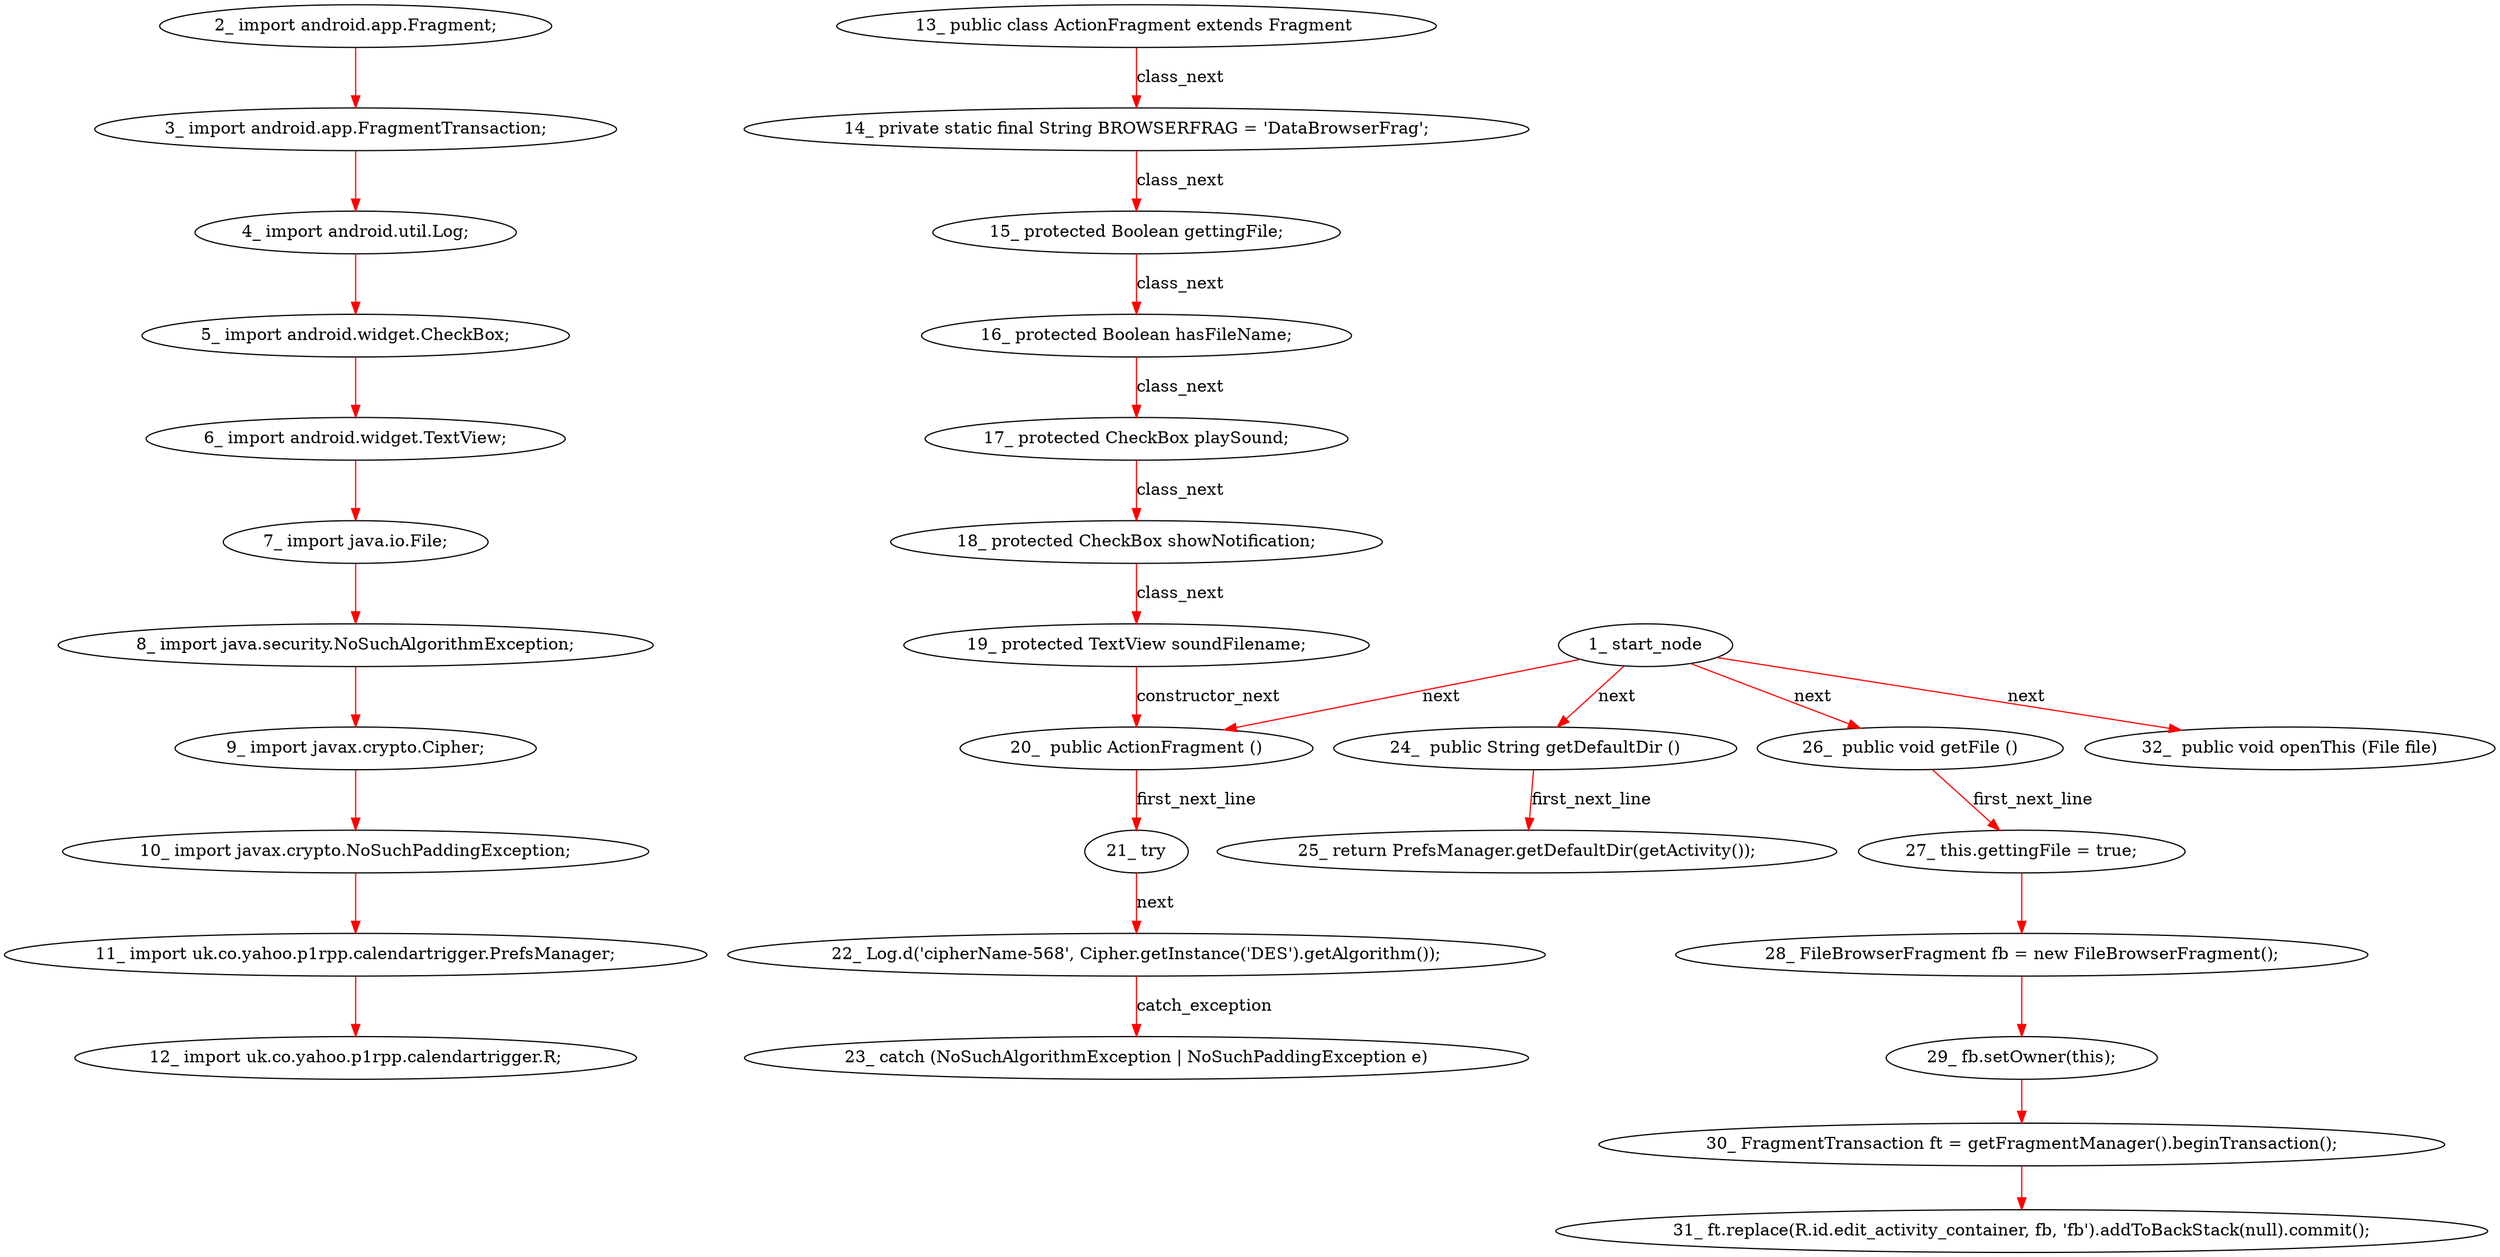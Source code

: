 digraph  {
18 [label="2_ import android.app.Fragment;", type_label=expression_statement];
24 [label="3_ import android.app.FragmentTransaction;", type_label=expression_statement];
30 [label="4_ import android.util.Log;", type_label=expression_statement];
36 [label="5_ import android.widget.CheckBox;", type_label=expression_statement];
42 [label="6_ import android.widget.TextView;", type_label=expression_statement];
48 [label="7_ import java.io.File;", type_label=expression_statement];
54 [label="8_ import java.security.NoSuchAlgorithmException;", type_label=expression_statement];
60 [label="9_ import javax.crypto.Cipher;", type_label=expression_statement];
66 [label="10_ import javax.crypto.NoSuchPaddingException;", type_label=expression_statement];
72 [label="11_ import uk.co.yahoo.p1rpp.calendartrigger.PrefsManager;", type_label=expression_statement];
84 [label="12_ import uk.co.yahoo.p1rpp.calendartrigger.R;", type_label=expression_statement];
96 [label="13_ public class ActionFragment extends Fragment ", type_label=class_declaration];
102 [label="14_ private static final String BROWSERFRAG = 'DataBrowserFrag';", type_label=expression_statement];
108 [label="15_ protected Boolean gettingFile;", type_label=expression_statement];
113 [label="16_ protected Boolean hasFileName;", type_label=expression_statement];
118 [label="17_ protected CheckBox playSound;", type_label=expression_statement];
123 [label="18_ protected CheckBox showNotification;", type_label=expression_statement];
128 [label="19_ protected TextView soundFilename;", type_label=expression_statement];
133 [label="20_  public ActionFragment ()", type_label=constructor_declaration];
138 [label="21_ try", type_label=try];
140 [label="22_ Log.d('cipherName-568', Cipher.getInstance('DES').getAlgorithm());", type_label=expression_statement];
154 [label="23_ catch (NoSuchAlgorithmException | NoSuchPaddingException e)", type_label=catch];
161 [label="24_  public String getDefaultDir ()", type_label=method_declaration];
167 [label="25_ return PrefsManager.getDefaultDir(getActivity());", type_label=return];
175 [label="26_  public void getFile ()", type_label=method_declaration];
181 [label="27_ this.gettingFile = true;", type_label=expression_statement];
187 [label="28_ FileBrowserFragment fb = new FileBrowserFragment();", type_label=expression_statement];
194 [label="29_ fb.setOwner(this);", type_label=expression_statement];
200 [label="30_ FragmentTransaction ft = getFragmentManager().beginTransaction();", type_label=expression_statement];
210 [label="31_ ft.replace(R.id.edit_activity_container, fb, 'fb').addToBackStack(null).commit();", type_label=expression_statement];
229 [label="32_  public void openThis (File file)", type_label=method_declaration];
1 [label="1_ start_node", type_label=start];
18 -> 24  [color=red, controlflow_type="next_line 1', edge_type=CFG_edge, key=0, label='next_line 1"];
24 -> 30  [color=red, controlflow_type="next_line 1', edge_type=CFG_edge, key=0, label='next_line 1"];
30 -> 36  [color=red, controlflow_type="next_line 1', edge_type=CFG_edge, key=0, label='next_line 1"];
36 -> 42  [color=red, controlflow_type="next_line 1', edge_type=CFG_edge, key=0, label='next_line 1"];
42 -> 48  [color=red, controlflow_type="next_line 1', edge_type=CFG_edge, key=0, label='next_line 1"];
48 -> 54  [color=red, controlflow_type="next_line 1', edge_type=CFG_edge, key=0, label='next_line 1"];
54 -> 60  [color=red, controlflow_type="next_line 1', edge_type=CFG_edge, key=0, label='next_line 1"];
60 -> 66  [color=red, controlflow_type="next_line 1', edge_type=CFG_edge, key=0, label='next_line 1"];
66 -> 72  [color=red, controlflow_type="next_line 1', edge_type=CFG_edge, key=0, label='next_line 1"];
72 -> 84  [color=red, controlflow_type="next_line 1', edge_type=CFG_edge, key=0, label='next_line 1"];
96 -> 102  [color=red, controlflow_type=class_next, edge_type=CFG_edge, key=0, label=class_next];
102 -> 108  [color=red, controlflow_type=class_next, edge_type=CFG_edge, key=0, label=class_next];
108 -> 113  [color=red, controlflow_type=class_next, edge_type=CFG_edge, key=0, label=class_next];
113 -> 118  [color=red, controlflow_type=class_next, edge_type=CFG_edge, key=0, label=class_next];
118 -> 123  [color=red, controlflow_type=class_next, edge_type=CFG_edge, key=0, label=class_next];
123 -> 128  [color=red, controlflow_type=class_next, edge_type=CFG_edge, key=0, label=class_next];
128 -> 133  [color=red, controlflow_type=constructor_next, edge_type=CFG_edge, key=0, label=constructor_next];
133 -> 138  [color=red, controlflow_type=first_next_line, edge_type=CFG_edge, key=0, label=first_next_line];
138 -> 140  [color=red, controlflow_type=next, edge_type=CFG_edge, key=0, label=next];
140 -> 154  [color=red, controlflow_type=catch_exception, edge_type=CFG_edge, key=0, label=catch_exception];
161 -> 167  [color=red, controlflow_type=first_next_line, edge_type=CFG_edge, key=0, label=first_next_line];
175 -> 181  [color=red, controlflow_type=first_next_line, edge_type=CFG_edge, key=0, label=first_next_line];
181 -> 187  [color=red, controlflow_type="next_line 1', edge_type=CFG_edge, key=0, label='next_line 1"];
187 -> 194  [color=red, controlflow_type="next_line 1', edge_type=CFG_edge, key=0, label='next_line 1"];
194 -> 200  [color=red, controlflow_type="next_line 1', edge_type=CFG_edge, key=0, label='next_line 1"];
200 -> 210  [color=red, controlflow_type="next_line 1', edge_type=CFG_edge, key=0, label='next_line 1"];
1 -> 133  [color=red, controlflow_type=next, edge_type=CFG_edge, key=0, label=next];
1 -> 161  [color=red, controlflow_type=next, edge_type=CFG_edge, key=0, label=next];
1 -> 175  [color=red, controlflow_type=next, edge_type=CFG_edge, key=0, label=next];
1 -> 229  [color=red, controlflow_type=next, edge_type=CFG_edge, key=0, label=next];
}
